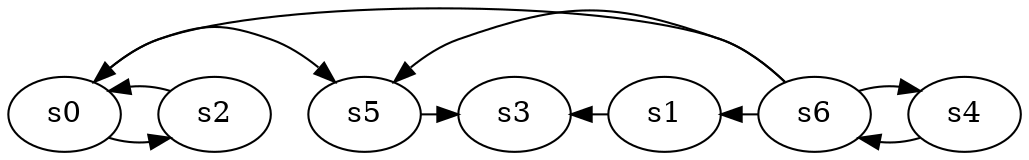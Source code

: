 digraph game_0890_complex_7 {
    s0 [name="s0", player=0, target=1];
    s1 [name="s1", player=1];
    s2 [name="s2", player=0, target=1];
    s3 [name="s3", player=0];
    s4 [name="s4", player=0];
    s5 [name="s5", player=1, target=1];
    s6 [name="s6", player=0];

    s0 -> s2 [constraint="time % 4 == 3 && time % 4 == 2"];
    s0 -> s5 [constraint="time % 2 == 1 || time % 4 == 3"];
    s1 -> s3 [constraint="time % 4 == 0 && time % 4 == 1"];
    s2 -> s0 [constraint="time % 4 == 2 && time % 5 == 3"];
    s4 -> s6 [constraint="time % 4 == 1 && time % 5 == 3"];
    s5 -> s3 [constraint="time % 2 == 0 || time % 5 == 4"];
    s6 -> s0 [constraint="time % 4 == 0 && time % 4 == 1"];
    s6 -> s1 [constraint="time % 8 == 5"];
    s6 -> s4 [constraint="time % 3 == 0"];
    s6 -> s5 [constraint="time == 3 || time == 5 || time == 7 || time == 11"];
}

